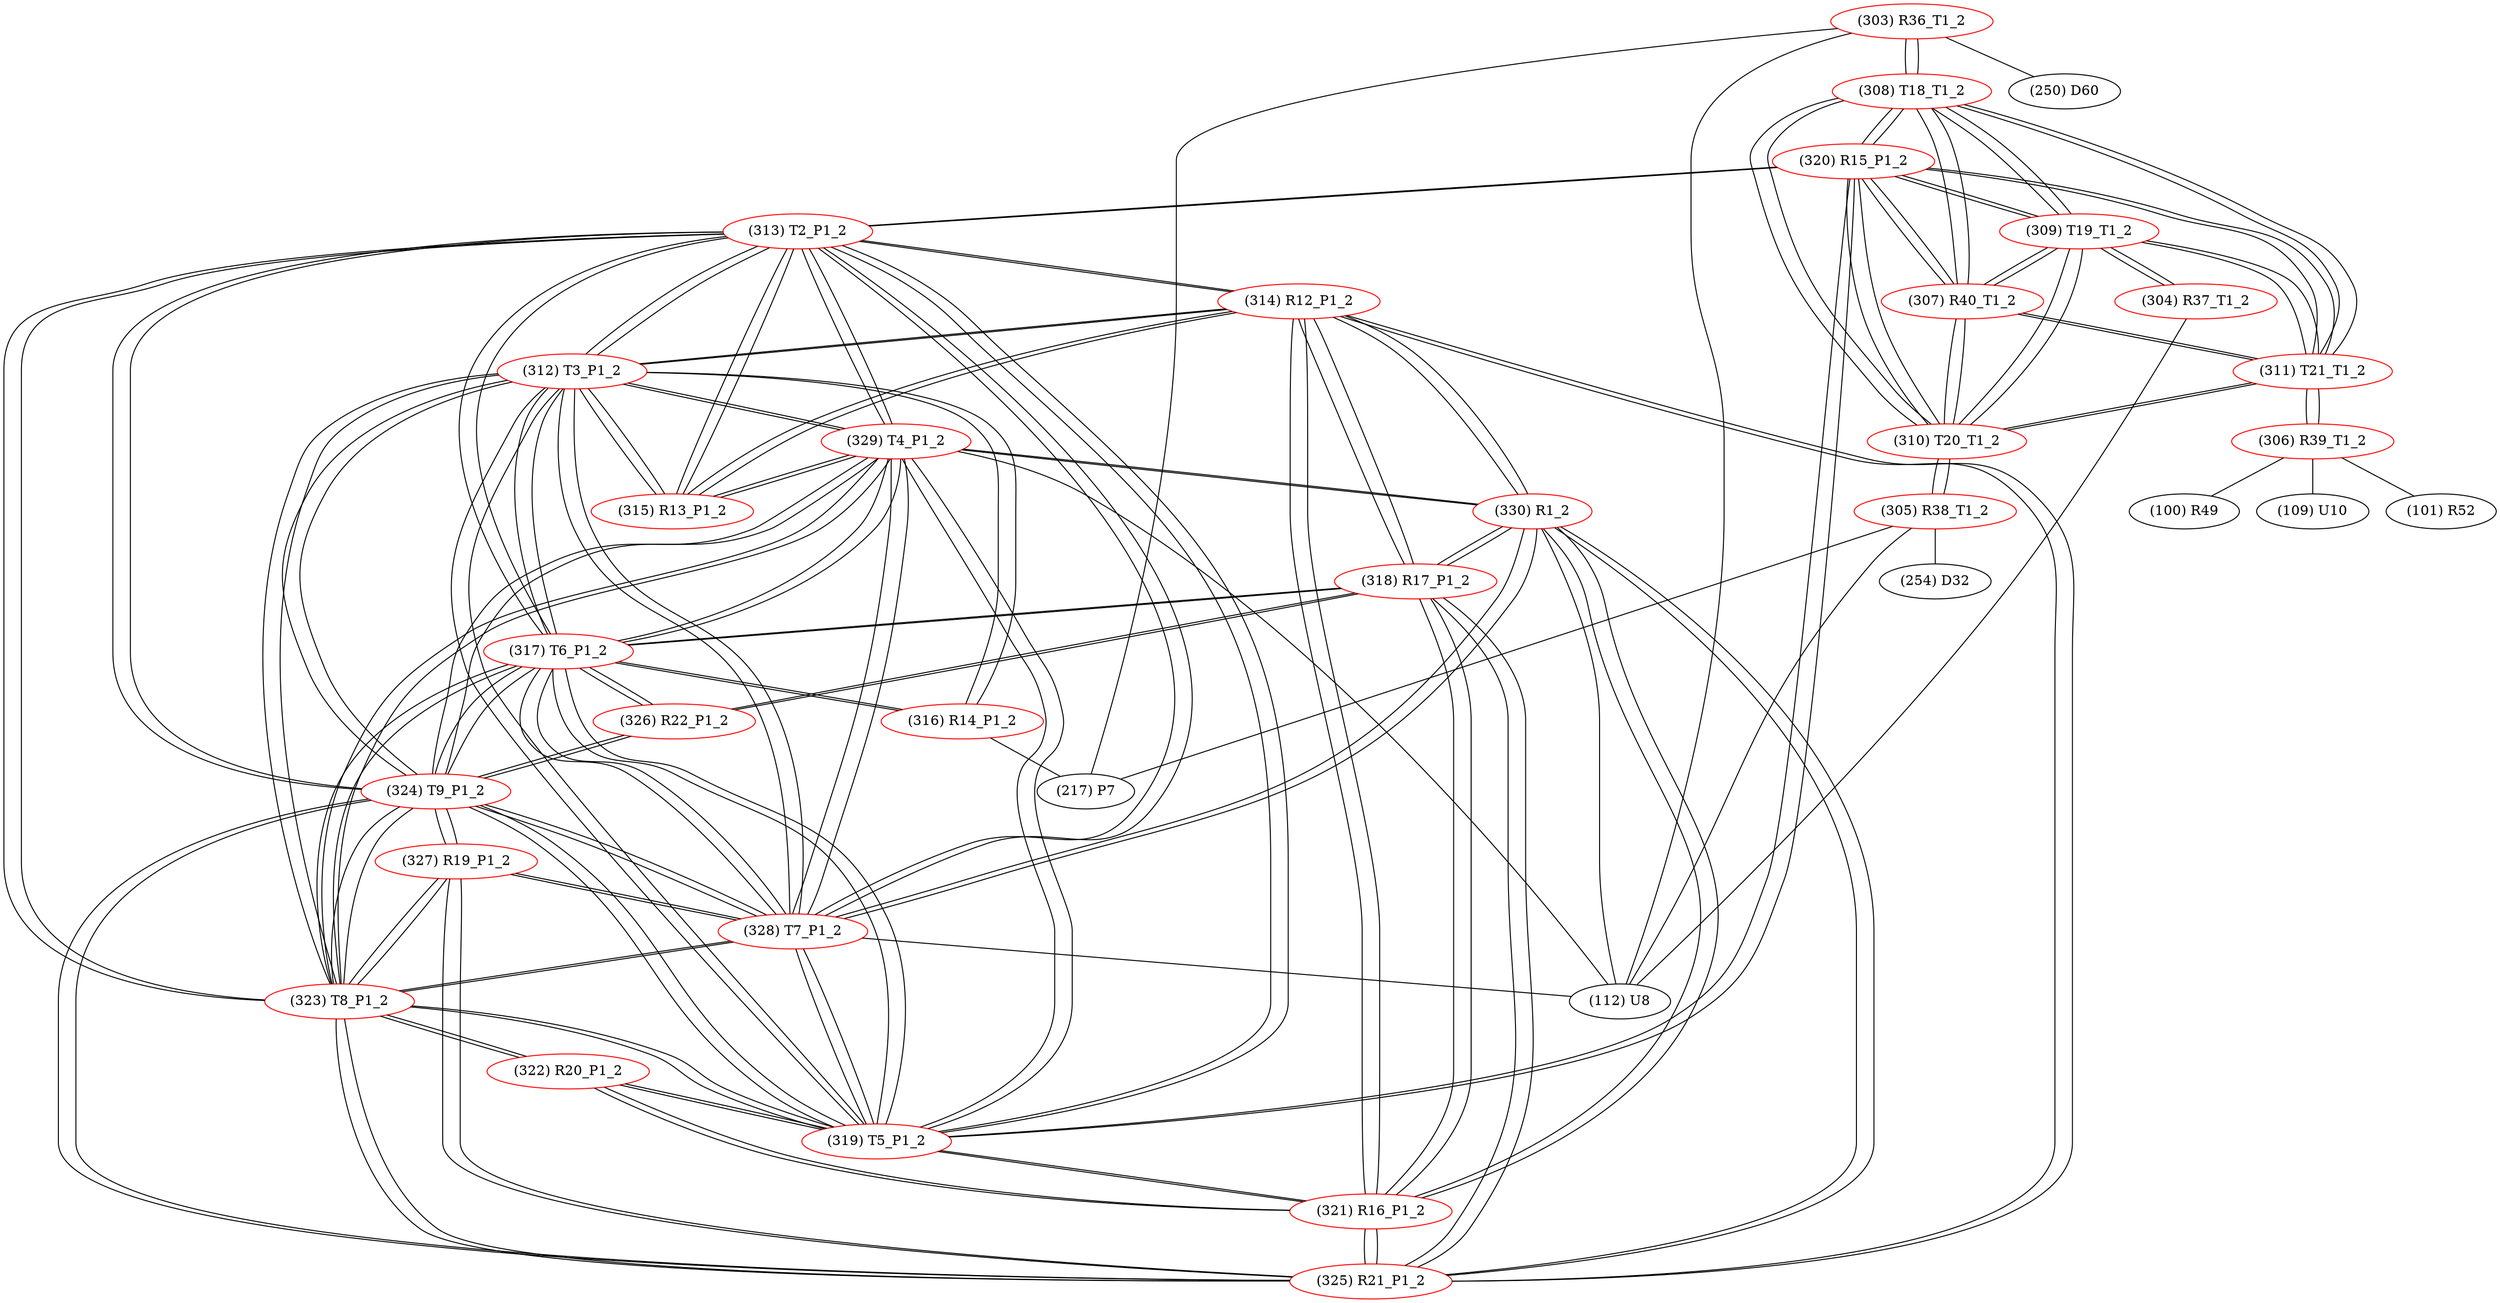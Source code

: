 graph {
	303 [label="(303) R36_T1_2" color=red]
	217 [label="(217) P7"]
	112 [label="(112) U8"]
	250 [label="(250) D60"]
	308 [label="(308) T18_T1_2"]
	304 [label="(304) R37_T1_2" color=red]
	112 [label="(112) U8"]
	309 [label="(309) T19_T1_2"]
	305 [label="(305) R38_T1_2" color=red]
	217 [label="(217) P7"]
	254 [label="(254) D32"]
	112 [label="(112) U8"]
	310 [label="(310) T20_T1_2"]
	306 [label="(306) R39_T1_2" color=red]
	100 [label="(100) R49"]
	109 [label="(109) U10"]
	101 [label="(101) R52"]
	311 [label="(311) T21_T1_2"]
	307 [label="(307) R40_T1_2" color=red]
	320 [label="(320) R15_P1_2"]
	308 [label="(308) T18_T1_2"]
	311 [label="(311) T21_T1_2"]
	310 [label="(310) T20_T1_2"]
	309 [label="(309) T19_T1_2"]
	308 [label="(308) T18_T1_2" color=red]
	310 [label="(310) T20_T1_2"]
	309 [label="(309) T19_T1_2"]
	311 [label="(311) T21_T1_2"]
	303 [label="(303) R36_T1_2"]
	320 [label="(320) R15_P1_2"]
	307 [label="(307) R40_T1_2"]
	309 [label="(309) T19_T1_2" color=red]
	310 [label="(310) T20_T1_2"]
	308 [label="(308) T18_T1_2"]
	311 [label="(311) T21_T1_2"]
	304 [label="(304) R37_T1_2"]
	320 [label="(320) R15_P1_2"]
	307 [label="(307) R40_T1_2"]
	310 [label="(310) T20_T1_2" color=red]
	309 [label="(309) T19_T1_2"]
	308 [label="(308) T18_T1_2"]
	311 [label="(311) T21_T1_2"]
	305 [label="(305) R38_T1_2"]
	320 [label="(320) R15_P1_2"]
	307 [label="(307) R40_T1_2"]
	311 [label="(311) T21_T1_2" color=red]
	310 [label="(310) T20_T1_2"]
	309 [label="(309) T19_T1_2"]
	308 [label="(308) T18_T1_2"]
	306 [label="(306) R39_T1_2"]
	320 [label="(320) R15_P1_2"]
	307 [label="(307) R40_T1_2"]
	312 [label="(312) T3_P1_2" color=red]
	329 [label="(329) T4_P1_2"]
	328 [label="(328) T7_P1_2"]
	319 [label="(319) T5_P1_2"]
	324 [label="(324) T9_P1_2"]
	323 [label="(323) T8_P1_2"]
	317 [label="(317) T6_P1_2"]
	313 [label="(313) T2_P1_2"]
	316 [label="(316) R14_P1_2"]
	315 [label="(315) R13_P1_2"]
	314 [label="(314) R12_P1_2"]
	313 [label="(313) T2_P1_2" color=red]
	312 [label="(312) T3_P1_2"]
	329 [label="(329) T4_P1_2"]
	328 [label="(328) T7_P1_2"]
	319 [label="(319) T5_P1_2"]
	324 [label="(324) T9_P1_2"]
	323 [label="(323) T8_P1_2"]
	317 [label="(317) T6_P1_2"]
	315 [label="(315) R13_P1_2"]
	314 [label="(314) R12_P1_2"]
	320 [label="(320) R15_P1_2"]
	314 [label="(314) R12_P1_2" color=red]
	325 [label="(325) R21_P1_2"]
	321 [label="(321) R16_P1_2"]
	318 [label="(318) R17_P1_2"]
	330 [label="(330) R1_2"]
	315 [label="(315) R13_P1_2"]
	312 [label="(312) T3_P1_2"]
	313 [label="(313) T2_P1_2"]
	315 [label="(315) R13_P1_2" color=red]
	329 [label="(329) T4_P1_2"]
	312 [label="(312) T3_P1_2"]
	314 [label="(314) R12_P1_2"]
	313 [label="(313) T2_P1_2"]
	316 [label="(316) R14_P1_2" color=red]
	217 [label="(217) P7"]
	312 [label="(312) T3_P1_2"]
	317 [label="(317) T6_P1_2"]
	317 [label="(317) T6_P1_2" color=red]
	312 [label="(312) T3_P1_2"]
	329 [label="(329) T4_P1_2"]
	328 [label="(328) T7_P1_2"]
	319 [label="(319) T5_P1_2"]
	324 [label="(324) T9_P1_2"]
	323 [label="(323) T8_P1_2"]
	313 [label="(313) T2_P1_2"]
	316 [label="(316) R14_P1_2"]
	326 [label="(326) R22_P1_2"]
	318 [label="(318) R17_P1_2"]
	318 [label="(318) R17_P1_2" color=red]
	325 [label="(325) R21_P1_2"]
	321 [label="(321) R16_P1_2"]
	314 [label="(314) R12_P1_2"]
	330 [label="(330) R1_2"]
	326 [label="(326) R22_P1_2"]
	317 [label="(317) T6_P1_2"]
	319 [label="(319) T5_P1_2" color=red]
	312 [label="(312) T3_P1_2"]
	329 [label="(329) T4_P1_2"]
	328 [label="(328) T7_P1_2"]
	324 [label="(324) T9_P1_2"]
	323 [label="(323) T8_P1_2"]
	317 [label="(317) T6_P1_2"]
	313 [label="(313) T2_P1_2"]
	320 [label="(320) R15_P1_2"]
	321 [label="(321) R16_P1_2"]
	322 [label="(322) R20_P1_2"]
	320 [label="(320) R15_P1_2" color=red]
	308 [label="(308) T18_T1_2"]
	311 [label="(311) T21_T1_2"]
	310 [label="(310) T20_T1_2"]
	309 [label="(309) T19_T1_2"]
	307 [label="(307) R40_T1_2"]
	313 [label="(313) T2_P1_2"]
	319 [label="(319) T5_P1_2"]
	321 [label="(321) R16_P1_2" color=red]
	325 [label="(325) R21_P1_2"]
	314 [label="(314) R12_P1_2"]
	318 [label="(318) R17_P1_2"]
	330 [label="(330) R1_2"]
	319 [label="(319) T5_P1_2"]
	322 [label="(322) R20_P1_2"]
	322 [label="(322) R20_P1_2" color=red]
	323 [label="(323) T8_P1_2"]
	321 [label="(321) R16_P1_2"]
	319 [label="(319) T5_P1_2"]
	323 [label="(323) T8_P1_2" color=red]
	312 [label="(312) T3_P1_2"]
	329 [label="(329) T4_P1_2"]
	328 [label="(328) T7_P1_2"]
	319 [label="(319) T5_P1_2"]
	324 [label="(324) T9_P1_2"]
	317 [label="(317) T6_P1_2"]
	313 [label="(313) T2_P1_2"]
	325 [label="(325) R21_P1_2"]
	327 [label="(327) R19_P1_2"]
	322 [label="(322) R20_P1_2"]
	324 [label="(324) T9_P1_2" color=red]
	326 [label="(326) R22_P1_2"]
	312 [label="(312) T3_P1_2"]
	329 [label="(329) T4_P1_2"]
	328 [label="(328) T7_P1_2"]
	319 [label="(319) T5_P1_2"]
	323 [label="(323) T8_P1_2"]
	317 [label="(317) T6_P1_2"]
	313 [label="(313) T2_P1_2"]
	325 [label="(325) R21_P1_2"]
	327 [label="(327) R19_P1_2"]
	325 [label="(325) R21_P1_2" color=red]
	321 [label="(321) R16_P1_2"]
	314 [label="(314) R12_P1_2"]
	318 [label="(318) R17_P1_2"]
	330 [label="(330) R1_2"]
	324 [label="(324) T9_P1_2"]
	323 [label="(323) T8_P1_2"]
	327 [label="(327) R19_P1_2"]
	326 [label="(326) R22_P1_2" color=red]
	324 [label="(324) T9_P1_2"]
	317 [label="(317) T6_P1_2"]
	318 [label="(318) R17_P1_2"]
	327 [label="(327) R19_P1_2" color=red]
	324 [label="(324) T9_P1_2"]
	325 [label="(325) R21_P1_2"]
	323 [label="(323) T8_P1_2"]
	328 [label="(328) T7_P1_2"]
	328 [label="(328) T7_P1_2" color=red]
	312 [label="(312) T3_P1_2"]
	329 [label="(329) T4_P1_2"]
	319 [label="(319) T5_P1_2"]
	324 [label="(324) T9_P1_2"]
	323 [label="(323) T8_P1_2"]
	317 [label="(317) T6_P1_2"]
	313 [label="(313) T2_P1_2"]
	330 [label="(330) R1_2"]
	112 [label="(112) U8"]
	327 [label="(327) R19_P1_2"]
	329 [label="(329) T4_P1_2" color=red]
	312 [label="(312) T3_P1_2"]
	328 [label="(328) T7_P1_2"]
	319 [label="(319) T5_P1_2"]
	324 [label="(324) T9_P1_2"]
	323 [label="(323) T8_P1_2"]
	317 [label="(317) T6_P1_2"]
	313 [label="(313) T2_P1_2"]
	315 [label="(315) R13_P1_2"]
	330 [label="(330) R1_2"]
	112 [label="(112) U8"]
	330 [label="(330) R1_2" color=red]
	329 [label="(329) T4_P1_2"]
	328 [label="(328) T7_P1_2"]
	112 [label="(112) U8"]
	325 [label="(325) R21_P1_2"]
	321 [label="(321) R16_P1_2"]
	314 [label="(314) R12_P1_2"]
	318 [label="(318) R17_P1_2"]
	303 -- 217
	303 -- 112
	303 -- 250
	303 -- 308
	304 -- 112
	304 -- 309
	305 -- 217
	305 -- 254
	305 -- 112
	305 -- 310
	306 -- 100
	306 -- 109
	306 -- 101
	306 -- 311
	307 -- 320
	307 -- 308
	307 -- 311
	307 -- 310
	307 -- 309
	308 -- 310
	308 -- 309
	308 -- 311
	308 -- 303
	308 -- 320
	308 -- 307
	309 -- 310
	309 -- 308
	309 -- 311
	309 -- 304
	309 -- 320
	309 -- 307
	310 -- 309
	310 -- 308
	310 -- 311
	310 -- 305
	310 -- 320
	310 -- 307
	311 -- 310
	311 -- 309
	311 -- 308
	311 -- 306
	311 -- 320
	311 -- 307
	312 -- 329
	312 -- 328
	312 -- 319
	312 -- 324
	312 -- 323
	312 -- 317
	312 -- 313
	312 -- 316
	312 -- 315
	312 -- 314
	313 -- 312
	313 -- 329
	313 -- 328
	313 -- 319
	313 -- 324
	313 -- 323
	313 -- 317
	313 -- 315
	313 -- 314
	313 -- 320
	314 -- 325
	314 -- 321
	314 -- 318
	314 -- 330
	314 -- 315
	314 -- 312
	314 -- 313
	315 -- 329
	315 -- 312
	315 -- 314
	315 -- 313
	316 -- 217
	316 -- 312
	316 -- 317
	317 -- 312
	317 -- 329
	317 -- 328
	317 -- 319
	317 -- 324
	317 -- 323
	317 -- 313
	317 -- 316
	317 -- 326
	317 -- 318
	318 -- 325
	318 -- 321
	318 -- 314
	318 -- 330
	318 -- 326
	318 -- 317
	319 -- 312
	319 -- 329
	319 -- 328
	319 -- 324
	319 -- 323
	319 -- 317
	319 -- 313
	319 -- 320
	319 -- 321
	319 -- 322
	320 -- 308
	320 -- 311
	320 -- 310
	320 -- 309
	320 -- 307
	320 -- 313
	320 -- 319
	321 -- 325
	321 -- 314
	321 -- 318
	321 -- 330
	321 -- 319
	321 -- 322
	322 -- 323
	322 -- 321
	322 -- 319
	323 -- 312
	323 -- 329
	323 -- 328
	323 -- 319
	323 -- 324
	323 -- 317
	323 -- 313
	323 -- 325
	323 -- 327
	323 -- 322
	324 -- 326
	324 -- 312
	324 -- 329
	324 -- 328
	324 -- 319
	324 -- 323
	324 -- 317
	324 -- 313
	324 -- 325
	324 -- 327
	325 -- 321
	325 -- 314
	325 -- 318
	325 -- 330
	325 -- 324
	325 -- 323
	325 -- 327
	326 -- 324
	326 -- 317
	326 -- 318
	327 -- 324
	327 -- 325
	327 -- 323
	327 -- 328
	328 -- 312
	328 -- 329
	328 -- 319
	328 -- 324
	328 -- 323
	328 -- 317
	328 -- 313
	328 -- 330
	328 -- 112
	328 -- 327
	329 -- 312
	329 -- 328
	329 -- 319
	329 -- 324
	329 -- 323
	329 -- 317
	329 -- 313
	329 -- 315
	329 -- 330
	329 -- 112
	330 -- 329
	330 -- 328
	330 -- 112
	330 -- 325
	330 -- 321
	330 -- 314
	330 -- 318
}